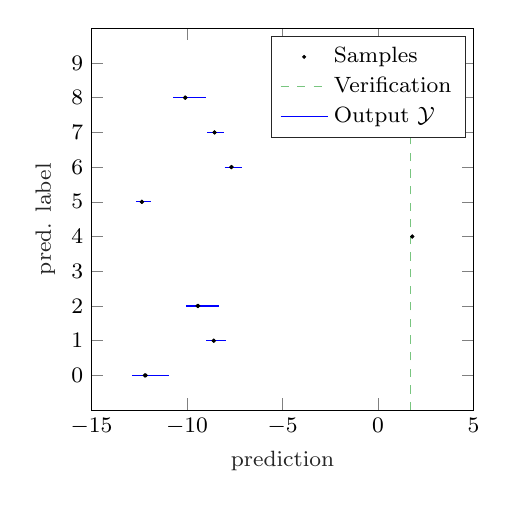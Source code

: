 % This file was created by matlab2tikz.
%
%The latest updates can be retrieved from
%  http://www.mathworks.com/matlabcentral/fileexchange/22022-matlab2tikz-matlab2tikz
%where you can also make suggestions and rate matlab2tikz.
%
\definecolor{mycolor1}{rgb}{0.471,0.772,0.498}%
%
\begin{tikzpicture}
\footnotesize

\begin{axis}[%
width=0.4\textwidth,
height=0.4\textwidth,
at={(0in,0in)},
scale only axis,
xmin=-15,
xmax=5,
xlabel style={font=\color{white!15!black}},
xlabel={prediction},
ymin=-1,
ymax=10,
ytick={0, 1, 2, 3, 4, 5, 6, 7, 8, 9},
ylabel style={font=\color{white!15!black}},
ylabel={pred. label},
axis background/.style={fill=white},
title style={font=\bfseries},
legend style={legend cell align=left, align=left, draw=white!15!black}
]
\addplot [color=blue, forget plot]
  table[row sep=crcr]{%
-12.882	0\\
-10.945	0\\
};
\addplot[only marks, mark=*, mark options={}, mark size=0.5pt, draw=black, forget plot] table[row sep=crcr]{%
x	y\\
-12.164	0\\
-12.217	0\\
};
\addplot [color=blue, forget plot]
  table[row sep=crcr]{%
-8.991	1\\
-7.964	1\\
};
\addplot[only marks, mark=*, mark options={}, mark size=0.5pt, draw=black, forget plot] table[row sep=crcr]{%
x	y\\
-8.594	1\\
-8.612	1\\
};
\addplot [color=blue, forget plot]
  table[row sep=crcr]{%
-10.045	2\\
-8.31	2\\
};
\addplot[only marks, mark=*, mark options={}, mark size=0.5pt, draw=black, forget plot] table[row sep=crcr]{%
x	y\\
-9.41	2\\
-9.456	2\\
};
\addplot [color=blue, forget plot]
  table[row sep=crcr]{%
-17.961	3\\
-16.065	3\\
};
\addplot[only marks, mark=*, mark options={}, mark size=0.5pt, draw=black, forget plot] table[row sep=crcr]{%
x	y\\
-17.179	3\\
-17.214	3\\
};
\addplot [color=blue, forget plot]
  table[row sep=crcr]{%
1.716	4\\
1.83	4\\
};
\addplot[only marks, mark=*, mark options={}, mark size=0.5pt, draw=black, forget plot] table[row sep=crcr]{%
x	y\\
1.789	4\\
1.791	4\\
};
\addplot [color=blue, forget plot]
  table[row sep=crcr]{%
-12.683	5\\
-11.893	5\\
};
\addplot[only marks, mark=*, mark options={}, mark size=0.5pt, draw=black, forget plot] table[row sep=crcr]{%
x	y\\
-12.358	5\\
-12.377	5\\
};
\addplot [color=blue, forget plot]
  table[row sep=crcr]{%
-8.032	6\\
-7.124	6\\
};
\addplot[only marks, mark=*, mark options={}, mark size=0.5pt, draw=black, forget plot] table[row sep=crcr]{%
x	y\\
-7.663	6\\
-7.692	6\\
};
\addplot [color=blue, forget plot]
  table[row sep=crcr]{%
-8.935	7\\
-8.09	7\\
};
\addplot[only marks, mark=*, mark options={}, mark size=0.5pt, draw=black, forget plot] table[row sep=crcr]{%
x	y\\
-8.552	7\\
-8.567	7\\
};
\addplot [color=blue, forget plot]
  table[row sep=crcr]{%
-10.728	8\\
-8.99	8\\
};
\addplot[only marks, mark=*, mark options={}, mark size=0.5pt, draw=black, forget plot] table[row sep=crcr]{%
x	y\\
-10.08	8\\
-10.108	8\\
};

\addplot[only marks, mark=*, mark options={}, mark size=0.5pt, draw=black] table[row sep=crcr]{%
x	y\\
-4.37	9\\
-4.36	9\\
};
\addlegendentry{Samples}

\addplot [color=mycolor1, dashed]
  table[row sep=crcr]{%
1.716	-1\\
1.716	10\\
};
\addlegendentry{Verification}


\addplot [color=blue]
  table[row sep=crcr]{%
-4.783	9\\
-4.034	9\\
};
\addlegendentry{Output $\mathcal{Y}$}

\end{axis}

\end{tikzpicture}%